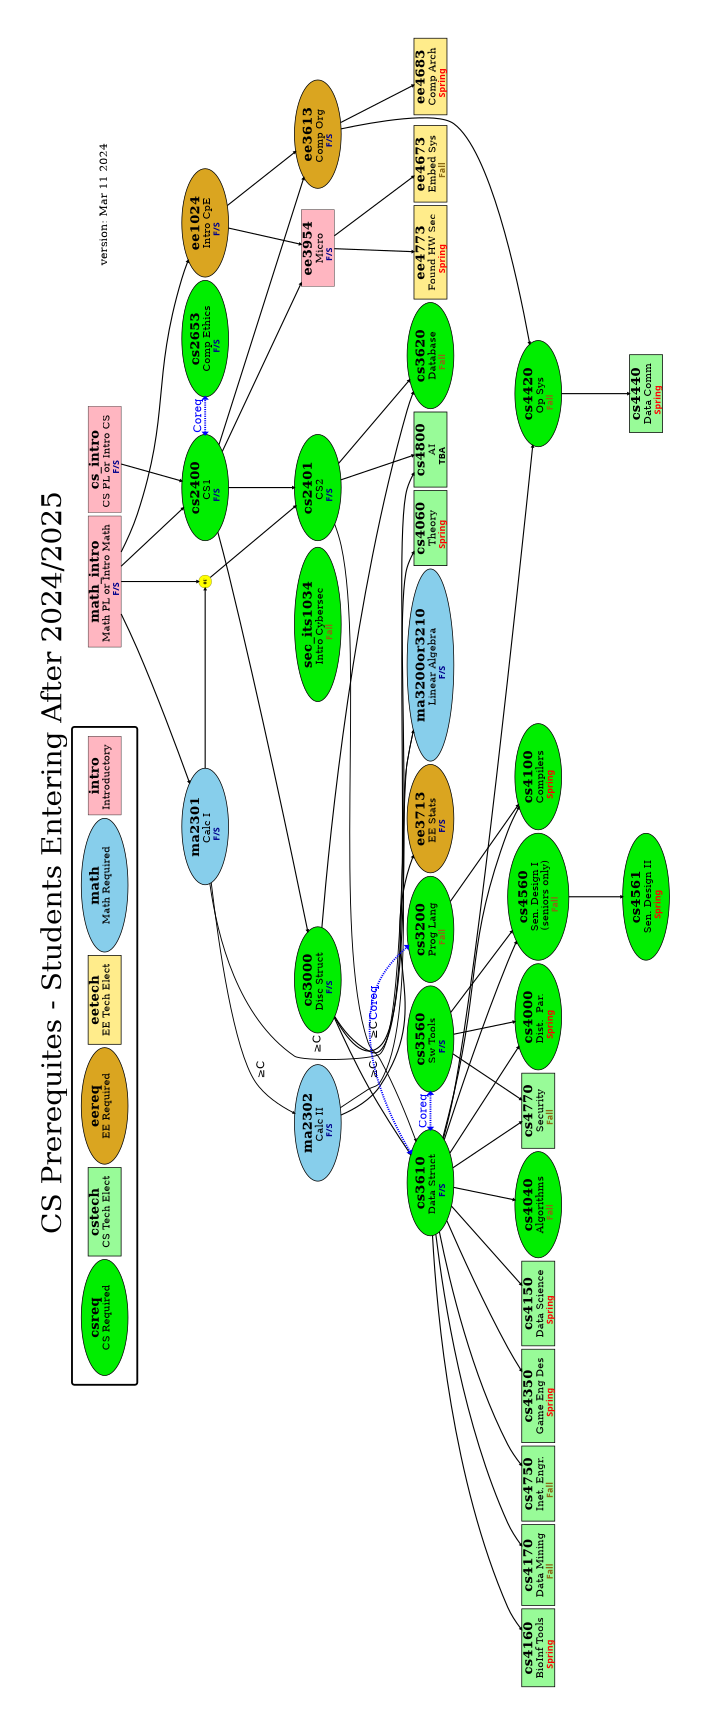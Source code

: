# 1 "cs_ugrad_2024.dotcc"
# 1 "<built-in>" 1
# 1 "<built-in>" 3
# 417 "<built-in>" 3
# 1 "<command line>" 1
# 1 "<built-in>" 2
# 1 "cs_ugrad_2024.dotcc" 2
// C Preprocessor Style macros


# 1 "./eecs_prereq_design.h" 1
// C Preprocessor Style macros

// Version 0.9 - Shawn Ostermann - May 24, 2022

// the look of required classes






// the look of elective classes




// the look of remedial (Intro) classes





// this controls what the prerequisite arrows look like

# 33 "./eecs_prereq_design.h"

// this controls what the "semester" tags look like






// the next line contains non-printing spaces to paste below to get around a mixed-font centering problem in graphviz...
//          









// for things like "Senior Standing" as a prerequisite




//  Note, the "when" line below has 2 non-printing space characters ("en space", copied from Word)
// otherwise, graphviz miscalculated "centering" whence fonts change and this moves the "semester" a little more to the left. Sigh...








// classes with a caveat (4 lines)

# 77 "./eecs_prereq_design.h"

// for timestamps






# 4 "cs_ugrad_2024.dotcc" 2

// https://graphviz.org/docs/
// https://graphviz.org/doc/info/colors.html
// https://www.catalogs.ohio.edu/preview_program.php?catoid=70&poid=19841&hl=%22computer+science%22
digraph cs_undergrad {
	// draw prereqs from top to bottom
	rankdir=TB;
	// rankdir=LR;
	
	// Maximum width and height of drawing, in inches.
	size="11,8.5"
	margin="0.25,0.25"   // whole paper borders
	
	// Width and height of output pages, in inches.
	// If only a single value is given, this is used for both the width and height.
	// At present, page only works for PostScript output. 
	// page="8,10"

	// There are a TON of arrows between ranks 5 and 6, so this allows more space when it needs it
	ranksep="4.0"   // default is 0.5

	// to make better bitmap versions - but use PDF!!!
	graph [ dpi = 600 ]; 	

	// looks better this way
	landscape=true	

	// title for the whole page
	labelloc="t"
	fontsize=150
    label="CS Prerequites - Students Entering After 2024/2025"

// make a quick legend
// leave some free space to the left of the legend
	subgraph free_space {	
		EXTRA [ label = "S1", style = invis ]; FREESPACE1 [width=0,style = invis]; 
  	};


	subgraph cluster_Legend {
    	style = rounded;
		label=""
		fontsize="0"
		margin=50		// more space in the margin around the nodes
		penwidth=10   	// thicker line around the legend

    	node [	shape = box, penwidth=2, style = filled, fontcolor=black, fillcolor=lightpink,width=0.25,margin="0,0",fontsize=28] ; intro [margin="0,0", label= < <FONT POINT-SIZE="72"> <b> intro </b> </FONT> <br/> <FONT POINT-SIZE="55"> 	Introductory </FONT> <FONT POINT-SIZE="50"> <br /> </FONT> <FONT POINT-SIZE="48" face="Impact">     </FONT> >, ];
		node [ 	shape=oval, sides=4, penwidth=4, style = "filled", fontcolor=black, fillcolor=skyblue,width=0.25,margin="0,0",fontsize=28] ; math [margin="0,0", label= < <FONT POINT-SIZE="72"> <b> math </b> </FONT> <br/> <FONT POINT-SIZE="55">  		Math Required </FONT> <FONT POINT-SIZE="50"> <br /> </FONT> <FONT POINT-SIZE="48" face="Impact">     </FONT> >, ];
		node [	shape = rectangle, sides=10, penwidth=4, fillcolor = lightgoldenrod1, style = filled, fontcolor=black,width=0.25,margin="0,0",fontsize=28] ; eetech [margin="0,0", label= < <FONT POINT-SIZE="72"> <b> eetech </b> </FONT> <br/> <FONT POINT-SIZE="55">  	EE Tech Elect </FONT> <FONT POINT-SIZE="50"> <br /> </FONT> <FONT POINT-SIZE="48" face="Impact">     </FONT> >, ];
		node [ 	shape=oval, sides=4, penwidth=4, style = "filled", fontcolor=black, fillcolor=goldenrod,width=0.25,margin="0,0",fontsize=28] ; eereq [margin="0,0", label= < <FONT POINT-SIZE="72"> <b> eereq </b> </FONT> <br/> <FONT POINT-SIZE="55">  	EE Required </FONT> <FONT POINT-SIZE="50"> <br /> </FONT> <FONT POINT-SIZE="48" face="Impact">     </FONT> >, ];
		node [	shape = rectangle, sides=10, penwidth=4, fillcolor = palegreen, style = filled, fontcolor=black,width=0.25,margin="0,0",fontsize=28] ; cstech [margin="0,0", label= < <FONT POINT-SIZE="72"> <b> cstech </b> </FONT> <br/> <FONT POINT-SIZE="55">  	CS Tech Elect </FONT> <FONT POINT-SIZE="50"> <br /> </FONT> <FONT POINT-SIZE="48" face="Impact">     </FONT> >, ];
		node [ 	shape=oval, sides=4, penwidth=4, style = "filled", fontcolor=black, fillcolor=green2,width=0.25,margin="0,0",fontsize=28] ; csreq [margin="0,0", label= < <FONT POINT-SIZE="72"> <b> csreq </b> </FONT> <br/> <FONT POINT-SIZE="55">  	CS Required </FONT> <FONT POINT-SIZE="50"> <br /> </FONT> <FONT POINT-SIZE="48" face="Impact">     </FONT> >, ];
		

		// these fake dependencies constrain the order of where the legend goes
		// csreq  -> eereq  -> math   [style=invis]  // for verticle 3x2
		// cstech -> eetech -> intro   [style=invis]   // for horizontal 2x3
		// cs4561 -> eetech [style=invis]
		// csreq  -> eereq   [style=invis]  
		// cstech -> eetech   [style=invis]   
		// intro  -> math   [style=invis]  
  	};
// leave some free space to the right of the legend
	subgraph free_space {	
		EXTRA [ label = "S2", style = invis ]; FREESPACE2 [width=5,style = invis]; 
  	};
	



    // node [shape = box, penwidth=2, style = filled, fontcolor=black, fillcolor=lightpink,width=0.25,margin="0,0",fontsize=28] ; ma1200_MPL2 [margin="0,0", label= < <FONT POINT-SIZE="72"> <b> ma1200_MPL2 </b> </FONT> <br/> <FONT POINT-SIZE="55"> Algebra </FONT> <FONT POINT-SIZE="50"> <br /> </FONT> <FONT POINT-SIZE="48" face="Impact"> <FONT COLOR="darkblue"><b> F/S </b></FONT>   </FONT> >, ];

    node [shape = box, penwidth=2, style = filled, fontcolor=black, fillcolor=lightpink,width=0.25,margin="0,0",fontsize=28] ; cs_intro [margin="0,0", label= < <FONT POINT-SIZE="72"> <b> cs_intro </b> </FONT> <br/> <FONT POINT-SIZE="55"> CS PL or Intro CS </FONT> <FONT POINT-SIZE="50"> <br /> </FONT> <FONT POINT-SIZE="48" face="Impact"> <FONT COLOR="darkblue"><b> F/S </b></FONT>   </FONT> >, ];

    node [shape = box, penwidth=2, style = filled, fontcolor=black, fillcolor=lightpink,width=0.25,margin="0,0",fontsize=28] ; math_intro [margin="0,0", label= < <FONT POINT-SIZE="72"> <b> math_intro </b> </FONT> <br/> <FONT POINT-SIZE="55"> Math PL or Intro Math </FONT> <FONT POINT-SIZE="50"> <br /> </FONT> <FONT POINT-SIZE="48" face="Impact"> <FONT COLOR="darkblue"><b> F/S </b></FONT>   </FONT> >, ];

    node [shape=oval, sides=4, penwidth=4, style = "filled", fontcolor=black, fillcolor=skyblue,width=0.25,margin="0,0",fontsize=28] ; ma2301 [margin="0,0", label= < <FONT POINT-SIZE="72"> <b> ma2301 </b> </FONT> <br/> <FONT POINT-SIZE="55"> Calc I </FONT> <FONT POINT-SIZE="50"> <br /> </FONT> <FONT POINT-SIZE="48" face="Impact"> <FONT COLOR="darkblue"><b> F/S </b></FONT>   </FONT> >, ];
	math_intro -> ma2301 [penwidth=6]
	// (B or better in shape=oval, sides=4, penwidth=4, style = "filled", fontcolor=black, fillcolor=skyblue 1350) or (C or better in 1300 or 1322) or (Math placement level 3)

	node [shape=oval, sides=4, penwidth=4, style = "filled", fontcolor=black, fillcolor=skyblue,width=0.25,margin="0,0",fontsize=28] ; ma2302 [margin="0,0", label= < <FONT POINT-SIZE="72"> <b> ma2302 </b> </FONT> <br/> <FONT POINT-SIZE="55"> Calc II </FONT> <FONT POINT-SIZE="50"> <br /> </FONT> <FONT POINT-SIZE="48" face="Impact"> <FONT COLOR="darkblue"><b> F/S </b></FONT>   </FONT> >, ];
	ma2301 -> ma2302 [ label = " ≥C", fontsize=60, style=bold, fontcolor=black, penwidth=5, color=black]
	// REQUISITE: C or better in shape=oval, sides=4, penwidth=4, style = "filled", fontcolor=black, fillcolor=skyblue 2301 or 263B

	node [shape=oval, sides=4, penwidth=4, style = "filled", fontcolor=black, fillcolor=skyblue,width=0.25,margin="0,0",fontsize=28] ; ma3200or3210 [margin="0,0", label= < <FONT POINT-SIZE="72"> <b> ma3200or3210 </b> </FONT> <br/> <FONT POINT-SIZE="55"> Linear Algebra </FONT> <FONT POINT-SIZE="50"> <br /> </FONT> <FONT POINT-SIZE="48" face="Impact"> <FONT COLOR="darkblue"><b> F/S </b></FONT>   </FONT> >, ];
	// 3200: C or better in (shape=oval, sides=4, penwidth=4, style = "filled", fontcolor=black, fillcolor=skyblue 163A or 263A or 1350 or 2301 or 2302) 
	// 3210 hasnt been offered in 2 years!!  (ignoring cs3000 prereq - too messy)
	// 3210: shape=oval, sides=4, penwidth=4, style = "filled", fontcolor=black, fillcolor=skyblue 2302 and (3050 or CS 3000)
	ma2301 -> ma3200or3210 [ label = " ≥C", fontsize=60, style=bold, fontcolor=black, penwidth=5, color=black]
	ma2302 -> ma3200or3210 [ label = " ≥C", fontsize=60, style=bold, fontcolor=black, penwidth=5, color=black]

	node [shape=oval, sides=4, penwidth=4, style = "filled", fontcolor=black, fillcolor=green2,width=0.25,margin="0,0",fontsize=28] ; cs2400 [margin="0,0", label= < <FONT POINT-SIZE="72"> <b> cs2400 </b> </FONT> <br/> <FONT POINT-SIZE="55"> CS1 </FONT> <FONT POINT-SIZE="50"> <br /> </FONT> <FONT POINT-SIZE="48" face="Impact"> <FONT COLOR="darkblue"><b> F/S </b></FONT>   </FONT> >, ];
	// REQUISITE: (shape=oval, sides=4, penwidth=4, style = "filled", fontcolor=black, fillcolor=skyblue 1200 or Math Placement level 2 or higher) and (CS 1400 or 2300 or ET 2100 or Computer Science Placement level 3)
	cs_intro -> cs2400 [penwidth=6]
	math_intro -> cs2400 [penwidth=6]

	node [shape=oval, sides=4, penwidth=4, style = "filled", fontcolor=black, fillcolor=green2,width=0.25,margin="0,0",fontsize=28] ; cs2401 [margin="0,0", label= < <FONT POINT-SIZE="72"> <b> cs2401 </b> </FONT> <br/> <FONT POINT-SIZE="55"> CS2 </FONT> <FONT POINT-SIZE="50"> <br /> </FONT> <FONT POINT-SIZE="48" face="Impact"> <FONT COLOR="darkblue"><b> F/S </b></FONT>   </FONT> >, ];
	// REQUISITE: CS 2400 and (shape=oval, sides=4, penwidth=4, style = "filled", fontcolor=black, fillcolor=skyblue 1300 or 2301 or Math Placement Level 3)
	cs2400 -> cs2401 [penwidth=6]
	node [shape=circle, style = "filled", penwidth=1, fontcolor=black, fillcolor=yellow] ; cs2401_or [label=" or "];
	cs2401_or -> cs2401 [penwidth=6]
	math_intro -> cs2401_or [penwidth=6]
	ma2301 -> cs2401_or [penwidth=6]

	// new required class starting 2024/2025
	// NOT a prereq for cs2401 until 25/26
	node [shape=oval, sides=4, penwidth=4, style = "filled", fontcolor=black, fillcolor=green2,width=0.25,margin="0,0",fontsize=28] ; sec_its1034 [margin="0,0", label= < <FONT POINT-SIZE="72"> <b> sec_its1034 </b> </FONT> <br/> <FONT POINT-SIZE="55"> Intro Cybersec </FONT> <FONT POINT-SIZE="50"> <br /> </FONT> <FONT POINT-SIZE="48" face="Impact"> <FONT COLOR="goldenrod4"><b> Fall </b></FONT>   </FONT> >, ];
	sec_its1034 -> cs2401 [ dir=none, style=invisible] { rank=same cs2401 sec_its1034 }



	node [shape=oval, sides=4, penwidth=4, style = "filled", fontcolor=black, fillcolor=green2,width=0.25,margin="0,0",fontsize=28] ; cs3000 [margin="0,0", label= < <FONT POINT-SIZE="72"> <b> cs3000 </b> </FONT> <br/> <FONT POINT-SIZE="55"> Disc Struct </FONT> <FONT POINT-SIZE="50"> <br /> </FONT> <FONT POINT-SIZE="48" face="Impact"> <FONT COLOR="darkblue"><b> F/S </b></FONT>   </FONT> >, ];
	// REQUISITE: CS 2400
	cs2400 -> cs3000 [penwidth=6]

	node [shape=oval, sides=4, penwidth=4, style = "filled", fontcolor=black, fillcolor=green2,width=0.25,margin="0,0",fontsize=28] ; cs3610 [margin="0,0", label= < <FONT POINT-SIZE="72"> <b> cs3610 </b> </FONT> <br/> <FONT POINT-SIZE="55"> Data Struct </FONT> <FONT POINT-SIZE="50"> <br /> </FONT> <FONT POINT-SIZE="48" face="Impact"> <FONT COLOR="darkblue"><b> F/S </b></FONT>   </FONT> >, ];
	// REQUISITE: (CS 3000 or shape=oval, sides=4, penwidth=4, style = "filled", fontcolor=black, fillcolor=skyblue 3050) and C or better in CS 2401
	cs2401 -> cs3610 [ label = " ≥C", fontsize=60, style=bold, fontcolor=black, penwidth=5, color=black]
	cs3000 -> cs3610 [penwidth=6]

	node [shape=oval, sides=4, penwidth=4, style = "filled", fontcolor=black, fillcolor=green2,width=0.25,margin="0,0",fontsize=28] ; cs3560 [margin="0,0", label= < <FONT POINT-SIZE="72"> <b> cs3560 </b> </FONT> <br/> <FONT POINT-SIZE="55"> Sw Tools </FONT> <FONT POINT-SIZE="50"> <br /> </FONT> <FONT POINT-SIZE="48" face="Impact"> <FONT COLOR="darkblue"><b> F/S </b></FONT>   </FONT> >, ];
	// REQUISITE: CS 3610 or concurrent
	cs3610 -> cs3560 [ dir=both, label = "Coreq", fontcolor=blue, color=blue, style=bold fontsize=60, penwidth=10, style=dashed] { rank=same cs3560 cs3610 }


	// left out since its not in the prereq chain
    // CLASS PAREN et1000,shape=oval, sides=4, penwidth=4, style = "filled", fontcolor=black, fillcolor=goldenrod, <FONT COLOR="darkblue"><b> F/S </b></FONT>,The History of Engineering and Technology in Society PAREN

	node [shape=oval, sides=4, penwidth=4, style = "filled", fontcolor=black, fillcolor=goldenrod,width=0.25,margin="0,0",fontsize=28] ; ee1024 [margin="0,0", label= < <FONT POINT-SIZE="72"> <b> ee1024 </b> </FONT> <br/> <FONT POINT-SIZE="55">  Intro CpE </FONT> <FONT POINT-SIZE="50"> <br /> </FONT> <FONT POINT-SIZE="48" face="Impact">  <FONT COLOR="darkblue"><b> F/S </b></FONT>   </FONT> >, ];
	math_intro -> ee1024 [penwidth=6]
	// shape=oval, sides=4, penwidth=4, style = "filled", fontcolor=black, fillcolor=skyblue 1200 or math placement level 2 or higher

    node [shape=oval, sides=4, penwidth=4, style = "filled", fontcolor=black, fillcolor=goldenrod,width=0.25,margin="0,0",fontsize=28] ; ee3613 [margin="0,0", label= < <FONT POINT-SIZE="72"> <b> ee3613 </b> </FONT> <br/> <FONT POINT-SIZE="55"> Comp Org </FONT> <FONT POINT-SIZE="50"> <br /> </FONT> <FONT POINT-SIZE="48" face="Impact">  <FONT COLOR="darkblue"><b> F/S </b></FONT>   </FONT> >, ];	
	// REQUISITE: CS 2400 and EE 1024
	ee1024 -> ee3613 [penwidth=6]
	cs2400 -> ee3613 [penwidth=6]

	node [shape = box, penwidth=2, style = filled, fontcolor=black, fillcolor=lightpink,width=0.25,margin="0,0",fontsize=28] ; ee3954 [margin="0,0", label= < <FONT POINT-SIZE="72"> <b> ee3954 </b> </FONT> <br/> <FONT POINT-SIZE="55">  Micro </FONT> <FONT POINT-SIZE="50"> <br /> </FONT> <FONT POINT-SIZE="48" face="Impact">  <FONT COLOR="darkblue"><b> F/S </b></FONT>   </FONT> >, ];
	// REQUISITE: (CS 210 or 240A or 2400) and (EE 1024 or 102)
	ee1024 -> ee3954 [penwidth=6]
	cs2400 -> ee3954 [penwidth=6]

    node [shape=oval, sides=4, penwidth=4, style = "filled", fontcolor=black, fillcolor=goldenrod,width=0.25,margin="0,0",fontsize=28] ; ee3713 [margin="0,0", label= < <FONT POINT-SIZE="72"> <b> ee3713 </b> </FONT> <br/> <FONT POINT-SIZE="55"> EE Stats </FONT> <FONT POINT-SIZE="50"> <br /> </FONT> <FONT POINT-SIZE="48" face="Impact"> <FONT COLOR="darkblue"><b> F/S </b></FONT>   </FONT> >, ];
	// REQUISITE: shape=oval, sides=4, penwidth=4, style = "filled", fontcolor=black, fillcolor=skyblue 2302
	ma2302 -> ee3713 [penwidth=6]

	node [shape=oval, sides=4, penwidth=4, style = "filled", fontcolor=black, fillcolor=green2,width=0.25,margin="0,0",fontsize=28] ; cs2653 [margin="0,0", label= < <FONT POINT-SIZE="72"> <b> cs2653 </b> </FONT> <br/> <FONT POINT-SIZE="55">  Comp Ethics </FONT> <FONT POINT-SIZE="50"> <br /> </FONT> <FONT POINT-SIZE="48" face="Impact"> <FONT COLOR="darkblue"><b> F/S </b></FONT>   </FONT> >, ];
	// REQUISITE: CS 2400 or Concurrent
	cs2400 -> cs2653 [ dir=both, label = "Coreq", fontcolor=blue, color=blue, style=bold fontsize=60, penwidth=10, style=dashed] { rank=same cs2653 cs2400 }

	node [shape=oval, sides=4, penwidth=4, style = "filled", fontcolor=black, fillcolor=green2,width=0.25,margin="0,0",fontsize=28] ; cs3200 [margin="0,0", label= < <FONT POINT-SIZE="72"> <b> cs3200 </b> </FONT> <br/> <FONT POINT-SIZE="55">  Prog Lang </FONT> <FONT POINT-SIZE="50"> <br /> </FONT> <FONT POINT-SIZE="48" face="Impact"> <FONT COLOR="goldenrod4"><b> Fall </b></FONT>   </FONT> >, ];
	// REQUISITE: CS 3610 or concurrent
	cs3610 -> cs3200 [ dir=both, label = "Coreq", fontcolor=blue, color=blue, style=bold fontsize=60, penwidth=10, style=dashed] { rank=same cs3200 cs3610 }

	node [shape=oval, sides=4, penwidth=4, style = "filled", fontcolor=black, fillcolor=green2,width=0.25,margin="0,0",fontsize=28] ; cs4000 [margin="0,0", label= < <FONT POINT-SIZE="72"> <b> cs4000 </b> </FONT> <br/> <FONT POINT-SIZE="55"> Dist.  Par. </FONT> <FONT POINT-SIZE="50"> <br /> </FONT> <FONT POINT-SIZE="48" face="Impact"> <FONT COLOR="red"><b> Spring </b></FONT>   </FONT> >, ];
	// REQUISITE: CS 3560 and 3610
	cs3560 -> cs4000 [penwidth=6]
	cs3610 -> cs4000 [penwidth=6]

	node [shape=oval, sides=4, penwidth=4, style = "filled", fontcolor=black, fillcolor=green2,width=0.25,margin="0,0",fontsize=28] ; cs4040 [margin="0,0", label= < <FONT POINT-SIZE="72"> <b> cs4040 </b> </FONT> <br/> <FONT POINT-SIZE="55">  Algorithms </FONT> <FONT POINT-SIZE="50"> <br /> </FONT> <FONT POINT-SIZE="48" face="Impact"> <FONT COLOR="goldenrod4"><b> Fall </b></FONT>   </FONT> >, ];
	// REQUISITE: CS 3610
	cs3610 -> cs4040 [penwidth=6]

	node [shape=oval, sides=4, penwidth=4, style = "filled", fontcolor=black, fillcolor=green2,width=0.25,margin="0,0",fontsize=28] ; cs4100 [margin="0,0", label= < <FONT POINT-SIZE="72"> <b> cs4100 </b> </FONT> <br/> <FONT POINT-SIZE="55">  Compilers </FONT> <FONT POINT-SIZE="50"> <br /> </FONT> <FONT POINT-SIZE="48" face="Impact"> <FONT COLOR="red"><b> Spring </b></FONT>   </FONT> >, ];
	// REQUISITE: CS 3200 and 3610
	cs3200 -> cs4100 [penwidth=6]
	cs3610 -> cs4100 [penwidth=6]

	node [shape=oval, sides=4, penwidth=4, style = "filled", fontcolor=black, fillcolor=green2,width=0.25,margin="0,0",fontsize=28] ; cs4420 [margin="0,0", label= < <FONT POINT-SIZE="72"> <b> cs4420 </b> </FONT> <br/> <FONT POINT-SIZE="55"> Op Sys </FONT> <FONT POINT-SIZE="50"> <br /> </FONT> <FONT POINT-SIZE="48" face="Impact"> <FONT COLOR="goldenrod4"><b> Fall </b></FONT>    </FONT> >, ];
	// REQUISITE: CS 3610 and EE 3613 and 3954 or CS 361 and EE 395A
	cs3610 -> cs4420 [penwidth=6]
	ee3613 -> cs4420 [penwidth=6]
	// EE3954 dropped from CS curriculum in Spring 2023/2024
	// ee3954 -> cs4420 [penwidth=6]

	node [shape=oval, sides=4, penwidth=4, style = "filled", fontcolor=black, fillcolor=green2,width=0.25,margin="0,0",fontsize=28] ; cs4560 [margin="0,0", label= < <FONT POINT-SIZE="72"> <b> cs4560 </b> </FONT> <br/> <FONT POINT-SIZE="55">  Sen. Design I </FONT> <FONT POINT-SIZE="50"> <br /> </FONT> <FONT POINT-SIZE="55">  (seniors only) </FONT> <FONT POINT-SIZE="50"> <br /> </FONT> <FONT POINT-SIZE="48" face="Impact"> <FONT COLOR="goldenrod4"><b> Fall </b></FONT>   </FONT> >, ];
	// REQUISITE: (CS 3560 and 3610) and Sr only
	cs3560 -> cs4560 [penwidth=6]
	cs3610 -> cs4560 [penwidth=6]  // note that 3560 and 3610 are corequisites

	node [shape=oval, sides=4, penwidth=4, style = "filled", fontcolor=black, fillcolor=green2,width=0.25,margin="0,0",fontsize=28] ; cs4561 [margin="0,0", label= < <FONT POINT-SIZE="72"> <b> cs4561 </b> </FONT> <br/> <FONT POINT-SIZE="55">  Sen. Design II </FONT> <FONT POINT-SIZE="50"> <br /> </FONT> <FONT POINT-SIZE="48" face="Impact"> <FONT COLOR="red"><b> Spring </b></FONT>   </FONT> >, ];
	// REQUISITE: CS 4560	
	cs4560 -> cs4561 [penwidth=6]


// =====================================================================================
// Tech Electives
// =====================================================================================
	node [shape = rectangle, sides=10, penwidth=4, fillcolor = palegreen, style = filled, fontcolor=black,width=0.25,margin="0,0",fontsize=28] ; cs4060 [margin="0,0", label= < <FONT POINT-SIZE="72"> <b> cs4060 </b> </FONT> <br/> <FONT POINT-SIZE="55">  Theory </FONT> <FONT POINT-SIZE="50"> <br /> </FONT> <FONT POINT-SIZE="48" face="Impact">  <FONT COLOR="red"><b> Spring </b></FONT>   </FONT> >, ];
	// REQUISITE: CS 3000
	cs3000 -> cs4060 [penwidth=6]


# 230 "cs_ugrad_2024.dotcc"



	node [shape = rectangle, sides=10, penwidth=4, fillcolor = palegreen, style = filled, fontcolor=black,width=0.25,margin="0,0",fontsize=28] ; cs4160 [margin="0,0", label= < <FONT POINT-SIZE="72"> <b> cs4160 </b> </FONT> <br/> <FONT POINT-SIZE="55">  BioInf Tools </FONT> <FONT POINT-SIZE="50"> <br /> </FONT> <FONT POINT-SIZE="48" face="Impact">  <FONT COLOR="red"><b> Spring </b></FONT>   </FONT> >, ];
	// REQUISITE: CS 3610
	cs3610 -> cs4160 [penwidth=6]

	node [shape = rectangle, sides=10, penwidth=4, fillcolor = palegreen, style = filled, fontcolor=black,width=0.25,margin="0,0",fontsize=28] ; cs4170 [margin="0,0", label= < <FONT POINT-SIZE="72"> <b> cs4170 </b> </FONT> <br/> <FONT POINT-SIZE="55">  Data Mining </FONT> <FONT POINT-SIZE="50"> <br /> </FONT> <FONT POINT-SIZE="48" face="Impact">  <FONT COLOR="goldenrod4"><b> Fall </b></FONT>   </FONT> >, ];
	// REQUISITE: CS 3610 or PBIO 4160
	cs3610 -> cs4170 [penwidth=6]
	// OR  PBIO 4160 -> cs4170 [penwidth=6]
	

	node [shape = rectangle, sides=10, penwidth=4, fillcolor = palegreen, style = filled, fontcolor=black,width=0.25,margin="0,0",fontsize=28] ; cs4440 [margin="0,0", label= < <FONT POINT-SIZE="72"> <b> cs4440 </b> </FONT> <br/> <FONT POINT-SIZE="55">  Data Comm </FONT> <FONT POINT-SIZE="50"> <br /> </FONT> <FONT POINT-SIZE="48" face="Impact">  <FONT COLOR="red"><b> Spring </b></FONT>   </FONT> >, ];
	// REQUISITE: cs4420
	cs4420 -> cs4440 [penwidth=6]
	
	node [shape=oval, sides=4, penwidth=4, style = "filled", fontcolor=black, fillcolor=green2,width=0.25,margin="0,0",fontsize=28] ; cs3620 [margin="0,0", label= < <FONT POINT-SIZE="72"> <b> cs3620 </b> </FONT> <br/> <FONT POINT-SIZE="55">  Database </FONT> <FONT POINT-SIZE="50"> <br /> </FONT> <FONT POINT-SIZE="48" face="Impact">  <FONT COLOR="goldenrod4"><b> Fall </b></FONT>   </FONT> >, ];
	// REQUISITE: CS 3610
	cs2401 -> cs3620 [penwidth=6]
	cs3000 -> cs3620 [penwidth=6]
	// cs4620/3620 because a REQUIRED class starting in 24/25
	
	node [shape = rectangle, sides=10, penwidth=4, fillcolor = palegreen, style = filled, fontcolor=black,width=0.25,margin="0,0",fontsize=28] ; cs4750 [margin="0,0", label= < <FONT POINT-SIZE="72"> <b> cs4750 </b> </FONT> <br/> <FONT POINT-SIZE="55">  Inet. Engr. </FONT> <FONT POINT-SIZE="50"> <br /> </FONT> <FONT POINT-SIZE="48" face="Impact">  <FONT COLOR="goldenrod4"><b> Fall </b></FONT>   </FONT> >, ];
	// REQUISITE: CS 3610
	cs3610 -> cs4750 [penwidth=6]
	
	node [shape = rectangle, sides=10, penwidth=4, fillcolor = palegreen, style = filled, fontcolor=black,width=0.25,margin="0,0",fontsize=28] ; cs4800 [margin="0,0", label= < <FONT POINT-SIZE="72"> <b> cs4800 </b> </FONT> <br/> <FONT POINT-SIZE="55">  AI </FONT> <FONT POINT-SIZE="50"> <br /> </FONT> <FONT POINT-SIZE="48" face="Impact">  <FONT COLOR="black"><b> TBA </b></FONT>   </FONT> >, ];
	// REQUISITE: (CS 3000 or shape=oval, sides=4, penwidth=4, style = "filled", fontcolor=black, fillcolor=skyblue 3050) and CS 2401
	cs3000 -> cs4800 [penwidth=6]
	cs2401 -> cs4800 [penwidth=6]



	node [shape = rectangle, sides=10, penwidth=4, fillcolor = palegreen, style = filled, fontcolor=black,width=0.25,margin="0,0",fontsize=28] ; cs4770 [margin="0,0", label= < <FONT POINT-SIZE="72"> <b> cs4770 </b> </FONT> <br/> <FONT POINT-SIZE="55">  Security </FONT> <FONT POINT-SIZE="50"> <br /> </FONT> <FONT POINT-SIZE="48" face="Impact">  <FONT COLOR="goldenrod4"><b> Fall </b></FONT>   </FONT> >, ];
	// new for Fall 22/23
	cs3610 -> cs4770 [penwidth=6]
	cs3560 -> cs4770 [penwidth=6]
	
	node [shape = rectangle, sides=10, penwidth=4, fillcolor = palegreen, style = filled, fontcolor=black,width=0.25,margin="0,0",fontsize=28] ; cs4350 [margin="0,0", label= < <FONT POINT-SIZE="72"> <b> cs4350 </b> </FONT> <br/> <FONT POINT-SIZE="55">  Game Eng Des </FONT> <FONT POINT-SIZE="50"> <br /> </FONT> <FONT POINT-SIZE="48" face="Impact">  <FONT COLOR="red"><b> Spring </b></FONT>   </FONT> >, ];
	// REQUISITE: CS 3610
	cs3610 -> cs4350 [penwidth=6]

	node [shape = rectangle, sides=10, penwidth=4, fillcolor = palegreen, style = filled, fontcolor=black,width=0.25,margin="0,0",fontsize=28] ; cs4150 [margin="0,0", label= < <FONT POINT-SIZE="72"> <b> cs4150 </b> </FONT> <br/> <FONT POINT-SIZE="55">  Data Science </FONT> <FONT POINT-SIZE="50"> <br /> </FONT> <FONT POINT-SIZE="48" face="Impact">  <FONT COLOR="red"><b> Spring </b></FONT>   </FONT> >, ];
	// REQUISITE: CS 3610
	cs3610 -> cs4150 [penwidth=6]

	node [shape = rectangle, sides=10, penwidth=4, fillcolor = lightgoldenrod1, style = filled, fontcolor=black,width=0.25,margin="0,0",fontsize=28] ; ee4673 [margin="0,0", label= < <FONT POINT-SIZE="72"> <b> ee4673 </b> </FONT> <br/> <FONT POINT-SIZE="55">  Embed Sys </FONT> <FONT POINT-SIZE="50"> <br /> </FONT> <FONT POINT-SIZE="48" face="Impact">  <FONT COLOR="goldenrod4"><b> Fall </b></FONT>   </FONT> >, ];
	// REQUISITE: EE 3954EE 395A or 3954
	ee3954 -> ee4673 [penwidth=6]	

	node [shape = rectangle, sides=10, penwidth=4, fillcolor = lightgoldenrod1, style = filled, fontcolor=black,width=0.25,margin="0,0",fontsize=28] ; ee4683 [margin="0,0", label= < <FONT POINT-SIZE="72"> <b> ee4683 </b> </FONT> <br/> <FONT POINT-SIZE="55">  Comp Arch </FONT> <FONT POINT-SIZE="50"> <br /> </FONT> <FONT POINT-SIZE="48" face="Impact">  <FONT COLOR="red"><b> Spring </b></FONT>   </FONT> >, ];
	// REQUISITE: EE 3613
	ee3613 -> ee4683 [penwidth=6]
	
	node [shape = rectangle, sides=10, penwidth=4, fillcolor = lightgoldenrod1, style = filled, fontcolor=black,width=0.25,margin="0,0",fontsize=28] ; ee4773 [margin="0,0", label= < <FONT POINT-SIZE="72"> <b> ee4773 </b> </FONT> <br/> <FONT POINT-SIZE="55">  Found HW Sec </FONT> <FONT POINT-SIZE="50"> <br /> </FONT> <FONT POINT-SIZE="48" face="Impact">  <FONT COLOR="red"><b> Spring </b></FONT>   </FONT> >, ];
	// REQUISITE: EE 3954
	ee3954 -> ee4773 [penwidth=6]
	
	{ rank=same cs2400 ee1024 ma2301 cs2401_or}
	
	// put the version stamp in the upper right
	subgraph version { style = rounded; space [label = "0", penwidth=0, fontcolor=black, fillcolor=white, style=invisible, width=10] ; vstring [label = "version: " + "Mar 11 2024" , fontsize="60", penwidth=0, fontcolor=black, fillcolor=white] ;};


// From 2022/2023 Undergraduate Catalog:
// Computer Science Requirement

// Complete the following courses:

//     CS 2400 - Introduction to Computer Science I Credit Hours: 4
//     CS 2401 - Introduction to Computer Science II Credit Hours: 4
//     CS 2653 - Professional and Ethical Aspects of Computing Credit Hours: 3
//     CS 3200 - Organization of Programming Languages Credit Hours: 3
//     CS 3560 - Software Engineering Tools and Practices Credit Hours: 3
//     CS 3610 - Data Structures Credit Hours: 4
//     CS 4000 - Introduction to Distributed, Parallel, and Web-Centric Computing Credit Hours: 3
//     CS 4040 - Design and Analysis of Algorithms Credit Hours: 3
//     CS 4100 - Introduction to Formal Languages and Compilers Credit Hours: 3
//     CS 4420 - Operating Systems Credit Hours: 3
//     CS 4560 - Software Design and Development I Credit Hours: 3
//     CS 4561 - Software Design and Development II Credit Hours: 3
//     EE 1024 - Introduction to Computer Engineering Credit Hours: 4
//     EE 3613 - Computer Organization Credit Hours: 3
//     EE 3954 - Microprocessors and Microcontrollers Credit Hours: 4
// 
//     ET 1000 - The History of Engineering and Technology in Society Credit Hours: 3
//     		or
//     ET 2905 - Technology in World History Credit Hours: 3
//     		or
//     HIST 2905 - Technology in World History Credit Hours: 3
	
// 	Computer Science Technical Electives
// Complete at least 9 hours from the following courses. 
// Other computer science related courses may be used with departmental approval.
//
//     CS 4060 - Computation Theory Credit Hours: 3
//     CS 4120 - Parallel Computing I Credit Hours: 3
//     CS 4160 - Problem Solving with Bioinformatics Tools Credit Hours: 3
//     CS 4170 - Data Mining With Applications in the Life Sciences Credit Hours: 3
//     CS 4180 - Statistical Foundation for Bioinformatics Credit Hours: 3
//     CS 4201 - Software Verification Credit Hours: 3
//     CS 4250 - Interactive Computer Graphics Credit Hours: 3
//     CS 4440 - Data Communications Credit Hours: 3
//     CS 4580 - Operating Systems II Credit Hours: 3
//     CS 4620 - Database Systems Credit Hours: 3
//     CS 4750 - Internet Engineering Credit Hours: 4
//     CS 4800 - Artificial Intelligence Credit Hours: 3
//     CS 4830 - Machine Learning Credit Hours: 3
//     EE 4673 - Embedded Systems Credit Hours: 3
//     EE 4683 - Computer Architecture Credit Hours: 3

// Not yet on DARS, but approved
// ECE 4773 - Security
// CS 4770 - Security
// CS 4350 - Gaming

}

